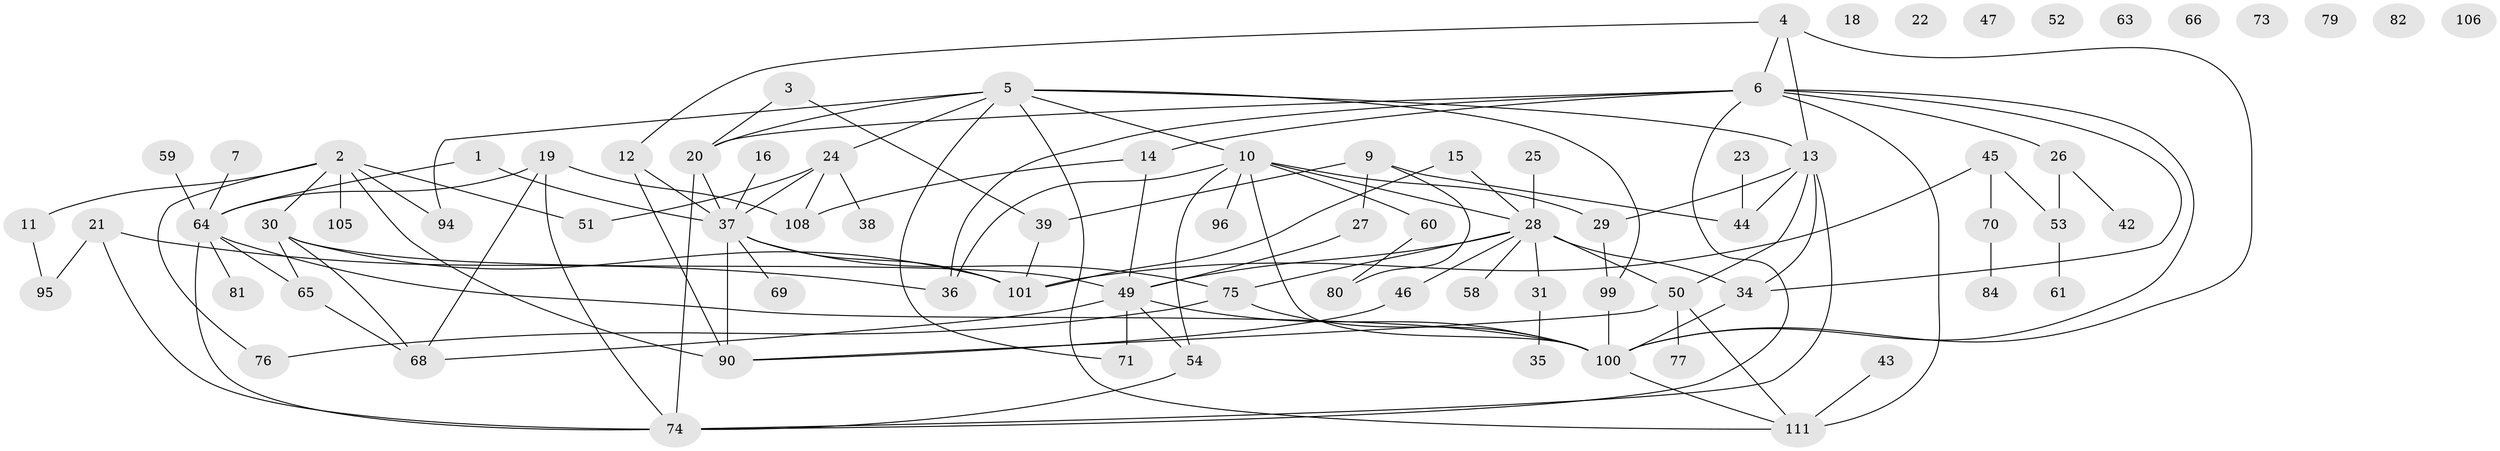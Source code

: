 // Generated by graph-tools (version 1.1) at 2025/23/03/03/25 07:23:27]
// undirected, 80 vertices, 119 edges
graph export_dot {
graph [start="1"]
  node [color=gray90,style=filled];
  1;
  2 [super="+62"];
  3 [super="+8"];
  4 [super="+55"];
  5 [super="+48"];
  6 [super="+33"];
  7;
  9 [super="+17"];
  10 [super="+40"];
  11;
  12 [super="+83"];
  13 [super="+72"];
  14 [super="+86"];
  15;
  16 [super="+87"];
  18;
  19 [super="+98"];
  20 [super="+88"];
  21 [super="+107"];
  22;
  23 [super="+67"];
  24 [super="+41"];
  25;
  26 [super="+89"];
  27;
  28 [super="+32"];
  29 [super="+56"];
  30 [super="+78"];
  31;
  34 [super="+91"];
  35;
  36 [super="+92"];
  37 [super="+103"];
  38;
  39;
  42;
  43;
  44 [super="+113"];
  45;
  46;
  47 [super="+117"];
  49 [super="+104"];
  50 [super="+57"];
  51 [super="+93"];
  52 [super="+118"];
  53;
  54;
  58;
  59;
  60;
  61;
  63;
  64 [super="+97"];
  65;
  66;
  68;
  69;
  70;
  71 [super="+110"];
  73;
  74 [super="+112"];
  75 [super="+114"];
  76 [super="+115"];
  77;
  79;
  80;
  81;
  82 [super="+85"];
  84;
  90 [super="+109"];
  94;
  95;
  96;
  99;
  100 [super="+116"];
  101 [super="+102"];
  105;
  106;
  108;
  111;
  1 -- 37;
  1 -- 64;
  2 -- 11;
  2 -- 51;
  2 -- 76;
  2 -- 90;
  2 -- 94;
  2 -- 105;
  2 -- 30;
  3 -- 20;
  3 -- 39;
  4 -- 6;
  4 -- 100;
  4 -- 12;
  4 -- 13;
  5 -- 13;
  5 -- 24;
  5 -- 99;
  5 -- 111;
  5 -- 94;
  5 -- 71;
  5 -- 10;
  5 -- 20;
  6 -- 34;
  6 -- 36;
  6 -- 20;
  6 -- 100;
  6 -- 74;
  6 -- 111;
  6 -- 26;
  6 -- 14;
  7 -- 64;
  9 -- 27;
  9 -- 80;
  9 -- 44;
  9 -- 39;
  10 -- 54;
  10 -- 96;
  10 -- 100;
  10 -- 28;
  10 -- 60;
  10 -- 36;
  10 -- 29;
  11 -- 95;
  12 -- 90 [weight=2];
  12 -- 37;
  13 -- 29;
  13 -- 34;
  13 -- 74;
  13 -- 50;
  13 -- 44;
  14 -- 49;
  14 -- 108;
  15 -- 101;
  15 -- 28;
  16 -- 37;
  19 -- 68;
  19 -- 108;
  19 -- 64;
  19 -- 74;
  20 -- 37;
  20 -- 74;
  21 -- 36;
  21 -- 95;
  21 -- 74;
  23 -- 44;
  24 -- 108;
  24 -- 37;
  24 -- 51;
  24 -- 38;
  25 -- 28;
  26 -- 42;
  26 -- 53;
  27 -- 49;
  28 -- 50;
  28 -- 58;
  28 -- 49 [weight=2];
  28 -- 34;
  28 -- 46;
  28 -- 31;
  28 -- 75;
  29 -- 99;
  30 -- 65;
  30 -- 68;
  30 -- 49;
  30 -- 101;
  31 -- 35;
  34 -- 100;
  37 -- 69;
  37 -- 75;
  37 -- 101;
  37 -- 90;
  39 -- 101;
  43 -- 111;
  45 -- 53;
  45 -- 70;
  45 -- 101;
  46 -- 90;
  49 -- 54;
  49 -- 68;
  49 -- 100;
  49 -- 71;
  50 -- 111;
  50 -- 90;
  50 -- 77;
  53 -- 61;
  54 -- 74;
  59 -- 64;
  60 -- 80;
  64 -- 65;
  64 -- 74;
  64 -- 81;
  64 -- 100;
  65 -- 68;
  70 -- 84;
  75 -- 76;
  75 -- 100;
  99 -- 100;
  100 -- 111;
}
